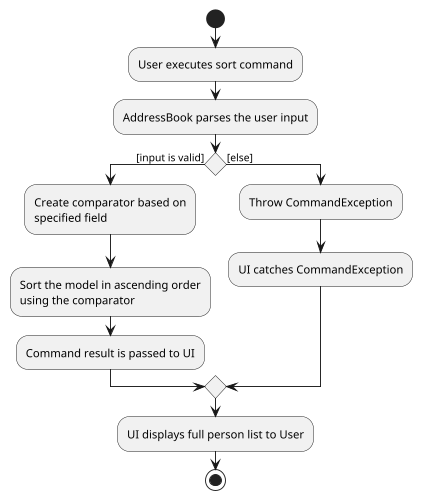 @startuml
scale max 500 height

start

:User executes sort command;
:AddressBook parses the user input;
if () then ([input is valid])
    :Create comparator based on
    specified field;
    :Sort the model in ascending order
    using the comparator;
    :Command result is passed to UI;
else ([else])
    :Throw CommandException;
    :UI catches CommandException;
endif
    :UI displays full person list to User;
stop
@enduml